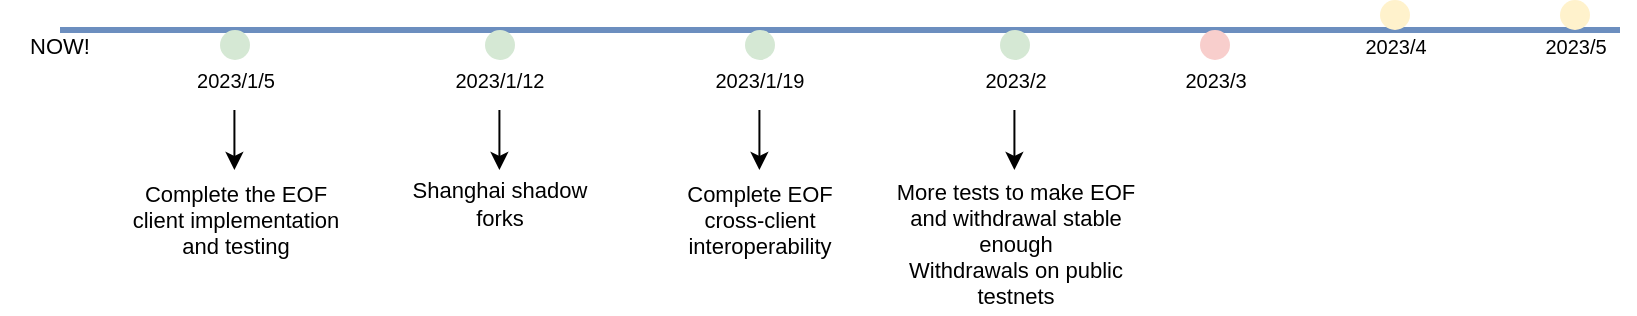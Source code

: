 <mxfile version="20.7.4" type="github">
  <diagram id="aM58DmTbeHT4zwiKfn0c" name="Page-1">
    <mxGraphModel dx="1454" dy="389" grid="1" gridSize="10" guides="1" tooltips="1" connect="1" arrows="1" fold="1" page="1" pageScale="1" pageWidth="850" pageHeight="1100" math="0" shadow="0">
      <root>
        <mxCell id="0" />
        <mxCell id="1" parent="0" />
        <mxCell id="ie1rnZPizhehG04Gj-0B-1" value="" style="endArrow=none;html=1;rounded=0;strokeWidth=3;fillColor=#dae8fc;strokeColor=#6c8ebf;" edge="1" parent="1">
          <mxGeometry width="50" height="50" relative="1" as="geometry">
            <mxPoint x="-30" y="380" as="sourcePoint" />
            <mxPoint x="750" y="380" as="targetPoint" />
          </mxGeometry>
        </mxCell>
        <mxCell id="ie1rnZPizhehG04Gj-0B-2" value="" style="ellipse;whiteSpace=wrap;html=1;aspect=fixed;fillColor=#d5e8d4;strokeColor=none;" vertex="1" parent="1">
          <mxGeometry x="50" y="380" width="15" height="15" as="geometry" />
        </mxCell>
        <mxCell id="ie1rnZPizhehG04Gj-0B-10" value="" style="ellipse;whiteSpace=wrap;html=1;aspect=fixed;fillColor=#d5e8d4;strokeColor=none;" vertex="1" parent="1">
          <mxGeometry x="182.5" y="380" width="15" height="15" as="geometry" />
        </mxCell>
        <mxCell id="ie1rnZPizhehG04Gj-0B-11" value="" style="ellipse;whiteSpace=wrap;html=1;aspect=fixed;fillColor=#d5e8d4;strokeColor=none;" vertex="1" parent="1">
          <mxGeometry x="312.5" y="380" width="15" height="15" as="geometry" />
        </mxCell>
        <mxCell id="ie1rnZPizhehG04Gj-0B-12" value="" style="ellipse;whiteSpace=wrap;html=1;aspect=fixed;fillColor=#d5e8d4;strokeColor=none;" vertex="1" parent="1">
          <mxGeometry x="440" y="380" width="15" height="15" as="geometry" />
        </mxCell>
        <mxCell id="ie1rnZPizhehG04Gj-0B-13" value="" style="ellipse;whiteSpace=wrap;html=1;aspect=fixed;fillColor=#f8cecc;strokeColor=none;" vertex="1" parent="1">
          <mxGeometry x="540" y="380" width="15" height="15" as="geometry" />
        </mxCell>
        <mxCell id="ie1rnZPizhehG04Gj-0B-14" value="" style="ellipse;whiteSpace=wrap;html=1;aspect=fixed;fillColor=#fff2cc;strokeColor=none;" vertex="1" parent="1">
          <mxGeometry x="630" y="365" width="15" height="15" as="geometry" />
        </mxCell>
        <mxCell id="ie1rnZPizhehG04Gj-0B-15" value="" style="ellipse;whiteSpace=wrap;html=1;aspect=fixed;fillColor=#fff2cc;strokeColor=none;" vertex="1" parent="1">
          <mxGeometry x="720" y="365" width="15" height="15" as="geometry" />
        </mxCell>
        <mxCell id="ie1rnZPizhehG04Gj-0B-16" value="&lt;font style=&quot;font-size: 10px;&quot;&gt;2023/1/5&lt;/font&gt;" style="text;html=1;strokeColor=none;fillColor=none;align=center;verticalAlign=middle;whiteSpace=wrap;rounded=0;" vertex="1" parent="1">
          <mxGeometry x="27.5" y="390" width="60" height="30" as="geometry" />
        </mxCell>
        <mxCell id="ie1rnZPizhehG04Gj-0B-17" value="&lt;font style=&quot;font-size: 10px;&quot;&gt;2023/1/12&lt;br&gt;&lt;/font&gt;" style="text;html=1;strokeColor=none;fillColor=none;align=center;verticalAlign=middle;whiteSpace=wrap;rounded=0;" vertex="1" parent="1">
          <mxGeometry x="160" y="390" width="60" height="30" as="geometry" />
        </mxCell>
        <mxCell id="ie1rnZPizhehG04Gj-0B-18" value="&lt;font style=&quot;font-size: 10px;&quot;&gt;2023/1/19&lt;br&gt;&lt;/font&gt;" style="text;html=1;strokeColor=none;fillColor=none;align=center;verticalAlign=middle;whiteSpace=wrap;rounded=0;" vertex="1" parent="1">
          <mxGeometry x="290" y="390" width="60" height="30" as="geometry" />
        </mxCell>
        <mxCell id="ie1rnZPizhehG04Gj-0B-19" value="&lt;font style=&quot;font-size: 10px;&quot;&gt;2023/2&lt;br&gt;&lt;/font&gt;" style="text;html=1;strokeColor=none;fillColor=none;align=center;verticalAlign=middle;whiteSpace=wrap;rounded=0;" vertex="1" parent="1">
          <mxGeometry x="417.5" y="390" width="60" height="30" as="geometry" />
        </mxCell>
        <mxCell id="ie1rnZPizhehG04Gj-0B-20" value="&lt;font style=&quot;font-size: 10px;&quot;&gt;2023/3&lt;br&gt;&lt;/font&gt;" style="text;html=1;strokeColor=none;fillColor=none;align=center;verticalAlign=middle;whiteSpace=wrap;rounded=0;" vertex="1" parent="1">
          <mxGeometry x="517.5" y="390" width="60" height="30" as="geometry" />
        </mxCell>
        <mxCell id="ie1rnZPizhehG04Gj-0B-21" value="&lt;font style=&quot;font-size: 10px;&quot;&gt;2023/4&lt;br&gt;&lt;/font&gt;" style="text;html=1;strokeColor=none;fillColor=none;align=center;verticalAlign=middle;whiteSpace=wrap;rounded=0;" vertex="1" parent="1">
          <mxGeometry x="607.5" y="372.5" width="60" height="30" as="geometry" />
        </mxCell>
        <mxCell id="ie1rnZPizhehG04Gj-0B-22" value="&lt;font style=&quot;font-size: 10px;&quot;&gt;2023/5&lt;br&gt;&lt;/font&gt;" style="text;html=1;strokeColor=none;fillColor=none;align=center;verticalAlign=middle;whiteSpace=wrap;rounded=0;" vertex="1" parent="1">
          <mxGeometry x="697.5" y="372.5" width="60" height="30" as="geometry" />
        </mxCell>
        <mxCell id="ie1rnZPizhehG04Gj-0B-24" value="&lt;font style=&quot;font-size: 11px;&quot;&gt;Complete the EOF client implementation and testing&lt;/font&gt;" style="text;html=1;strokeColor=none;fillColor=none;align=center;verticalAlign=middle;whiteSpace=wrap;rounded=0;fontSize=10;" vertex="1" parent="1">
          <mxGeometry x="2.5" y="460" width="110" height="30" as="geometry" />
        </mxCell>
        <mxCell id="ie1rnZPizhehG04Gj-0B-25" value="NOW!" style="text;html=1;strokeColor=none;fillColor=none;align=center;verticalAlign=middle;whiteSpace=wrap;rounded=0;fontSize=11;" vertex="1" parent="1">
          <mxGeometry x="-60" y="372.5" width="60" height="30" as="geometry" />
        </mxCell>
        <mxCell id="ie1rnZPizhehG04Gj-0B-27" value="&lt;font style=&quot;font-size: 11px;&quot;&gt;Shanghai shadow forks&lt;/font&gt;" style="text;html=1;strokeColor=none;fillColor=none;align=center;verticalAlign=middle;whiteSpace=wrap;rounded=0;fontSize=10;" vertex="1" parent="1">
          <mxGeometry x="135" y="452" width="110" height="30" as="geometry" />
        </mxCell>
        <mxCell id="ie1rnZPizhehG04Gj-0B-28" value="&lt;font style=&quot;font-size: 11px;&quot;&gt;Complete EOF cross-client interoperability&lt;/font&gt;" style="text;html=1;strokeColor=none;fillColor=none;align=center;verticalAlign=middle;whiteSpace=wrap;rounded=0;fontSize=10;" vertex="1" parent="1">
          <mxGeometry x="270" y="460" width="100" height="30" as="geometry" />
        </mxCell>
        <mxCell id="ie1rnZPizhehG04Gj-0B-29" value="&lt;div&gt;More tests to make EOF and withdrawal stable enough&lt;/div&gt;&lt;div&gt;Withdrawals on public testnets&lt;/div&gt;" style="text;html=1;strokeColor=none;fillColor=none;align=center;verticalAlign=middle;whiteSpace=wrap;rounded=0;fontSize=11;" vertex="1" parent="1">
          <mxGeometry x="382.5" y="452" width="130" height="70" as="geometry" />
        </mxCell>
        <mxCell id="ie1rnZPizhehG04Gj-0B-31" value="" style="endArrow=classic;html=1;rounded=0;strokeWidth=1;fontSize=11;" edge="1" parent="1">
          <mxGeometry width="50" height="50" relative="1" as="geometry">
            <mxPoint x="57.21" y="420" as="sourcePoint" />
            <mxPoint x="57.21" y="450" as="targetPoint" />
          </mxGeometry>
        </mxCell>
        <mxCell id="ie1rnZPizhehG04Gj-0B-32" value="" style="endArrow=classic;html=1;rounded=0;strokeWidth=1;fontSize=11;" edge="1" parent="1">
          <mxGeometry width="50" height="50" relative="1" as="geometry">
            <mxPoint x="189.71" y="420" as="sourcePoint" />
            <mxPoint x="189.71" y="450" as="targetPoint" />
          </mxGeometry>
        </mxCell>
        <mxCell id="ie1rnZPizhehG04Gj-0B-33" value="" style="endArrow=classic;html=1;rounded=0;strokeWidth=1;fontSize=11;" edge="1" parent="1">
          <mxGeometry width="50" height="50" relative="1" as="geometry">
            <mxPoint x="319.71" y="420" as="sourcePoint" />
            <mxPoint x="319.71" y="450" as="targetPoint" />
          </mxGeometry>
        </mxCell>
        <mxCell id="ie1rnZPizhehG04Gj-0B-34" value="" style="endArrow=classic;html=1;rounded=0;strokeWidth=1;fontSize=11;" edge="1" parent="1">
          <mxGeometry width="50" height="50" relative="1" as="geometry">
            <mxPoint x="447.21" y="420" as="sourcePoint" />
            <mxPoint x="447.21" y="450" as="targetPoint" />
          </mxGeometry>
        </mxCell>
      </root>
    </mxGraphModel>
  </diagram>
</mxfile>
